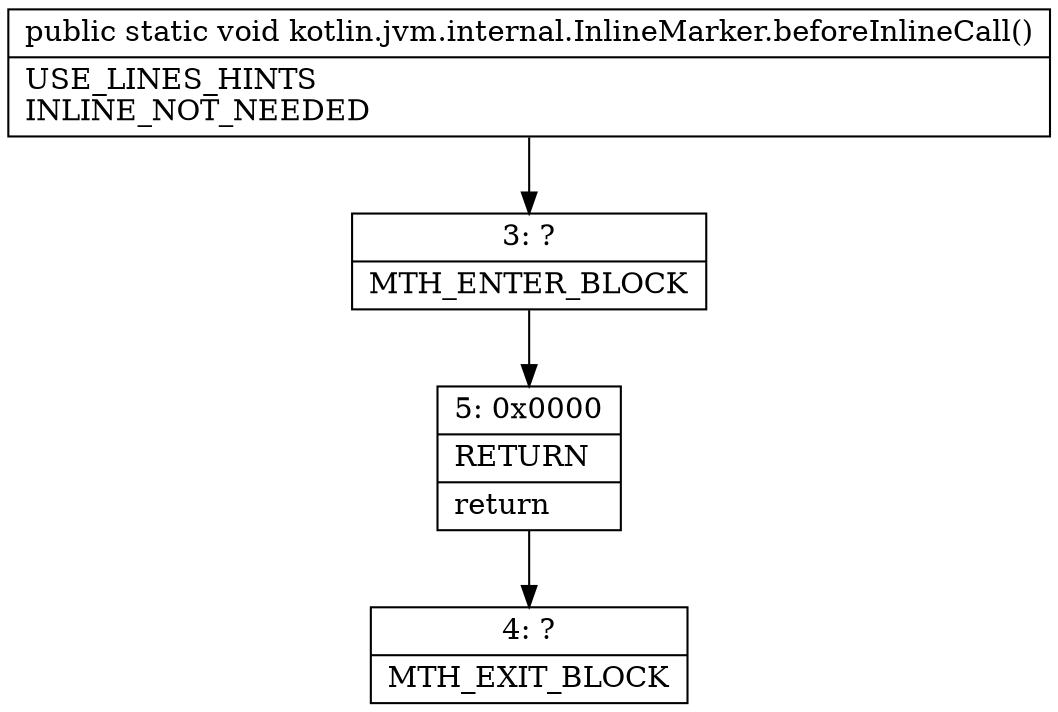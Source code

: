 digraph "CFG forkotlin.jvm.internal.InlineMarker.beforeInlineCall()V" {
Node_3 [shape=record,label="{3\:\ ?|MTH_ENTER_BLOCK\l}"];
Node_5 [shape=record,label="{5\:\ 0x0000|RETURN\l|return\l}"];
Node_4 [shape=record,label="{4\:\ ?|MTH_EXIT_BLOCK\l}"];
MethodNode[shape=record,label="{public static void kotlin.jvm.internal.InlineMarker.beforeInlineCall()  | USE_LINES_HINTS\lINLINE_NOT_NEEDED\l}"];
MethodNode -> Node_3;Node_3 -> Node_5;
Node_5 -> Node_4;
}

